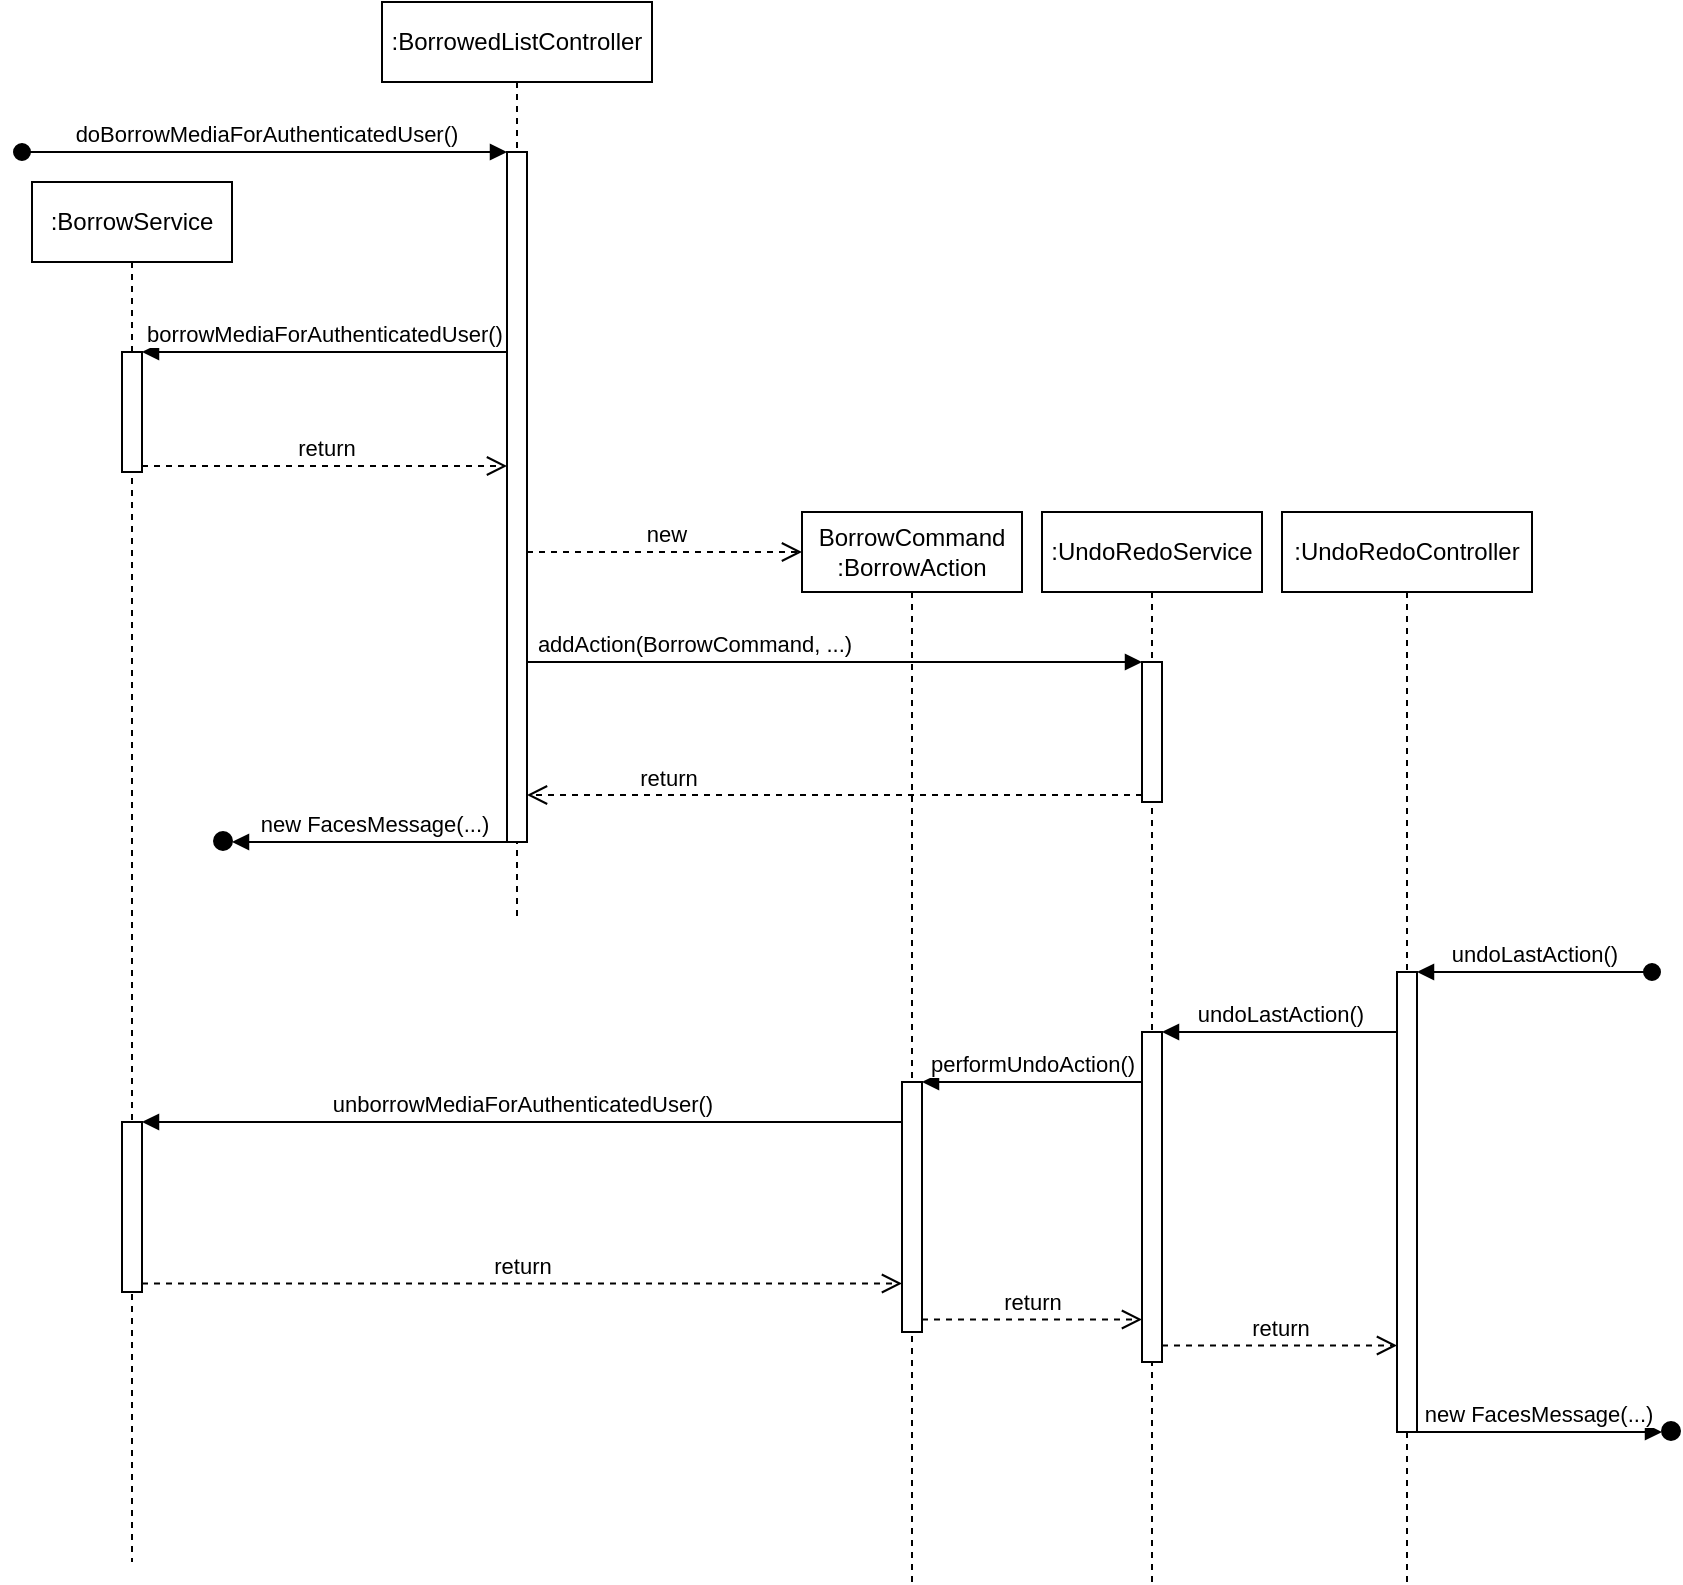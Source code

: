 <mxfile version="14.2.4" type="device"><diagram id="kgpKYQtTHZ0yAKxKKP6v" name="Page-1"><mxGraphModel dx="1248" dy="634" grid="1" gridSize="5" guides="1" tooltips="1" connect="1" arrows="1" fold="1" page="1" pageScale="1" pageWidth="850" pageHeight="1100" math="0" shadow="0"><root><mxCell id="0"/><mxCell id="1" parent="0"/><mxCell id="mXGKC5_6O9h4t5hGr4B0-1" value=":UndoRedoService" style="shape=umlLifeline;perimeter=lifelinePerimeter;whiteSpace=wrap;html=1;container=1;collapsible=0;recursiveResize=0;outlineConnect=0;" vertex="1" parent="1"><mxGeometry x="525" y="275" width="110" height="535" as="geometry"/></mxCell><mxCell id="mXGKC5_6O9h4t5hGr4B0-9" value="" style="html=1;points=[];perimeter=orthogonalPerimeter;" vertex="1" parent="mXGKC5_6O9h4t5hGr4B0-1"><mxGeometry x="50" y="75" width="10" height="70" as="geometry"/></mxCell><mxCell id="mXGKC5_6O9h4t5hGr4B0-25" value="" style="html=1;points=[];perimeter=orthogonalPerimeter;" vertex="1" parent="mXGKC5_6O9h4t5hGr4B0-1"><mxGeometry x="50" y="260" width="10" height="165" as="geometry"/></mxCell><mxCell id="mXGKC5_6O9h4t5hGr4B0-2" value=":BorrowedListController" style="shape=umlLifeline;perimeter=lifelinePerimeter;whiteSpace=wrap;html=1;container=1;collapsible=0;recursiveResize=0;outlineConnect=0;" vertex="1" parent="1"><mxGeometry x="195" y="20" width="135" height="460" as="geometry"/></mxCell><mxCell id="mXGKC5_6O9h4t5hGr4B0-5" value="" style="html=1;points=[];perimeter=orthogonalPerimeter;" vertex="1" parent="mXGKC5_6O9h4t5hGr4B0-2"><mxGeometry x="62.5" y="75" width="10" height="345" as="geometry"/></mxCell><mxCell id="mXGKC5_6O9h4t5hGr4B0-3" value=":UndoRedoController" style="shape=umlLifeline;perimeter=lifelinePerimeter;whiteSpace=wrap;html=1;container=1;collapsible=0;recursiveResize=0;outlineConnect=0;" vertex="1" parent="1"><mxGeometry x="645" y="275" width="125" height="535" as="geometry"/></mxCell><mxCell id="mXGKC5_6O9h4t5hGr4B0-23" value="" style="html=1;points=[];perimeter=orthogonalPerimeter;" vertex="1" parent="mXGKC5_6O9h4t5hGr4B0-3"><mxGeometry x="57.5" y="230" width="10" height="230" as="geometry"/></mxCell><mxCell id="mXGKC5_6O9h4t5hGr4B0-24" value="undoLastAction()" style="html=1;verticalAlign=bottom;startArrow=oval;endArrow=block;startSize=8;" edge="1" target="mXGKC5_6O9h4t5hGr4B0-23" parent="mXGKC5_6O9h4t5hGr4B0-3"><mxGeometry relative="1" as="geometry"><mxPoint x="185" y="230" as="sourcePoint"/></mxGeometry></mxCell><mxCell id="mXGKC5_6O9h4t5hGr4B0-4" value="BorrowCommand&lt;br&gt;:BorrowAction" style="shape=umlLifeline;perimeter=lifelinePerimeter;whiteSpace=wrap;html=1;container=1;collapsible=0;recursiveResize=0;outlineConnect=0;" vertex="1" parent="1"><mxGeometry x="405" y="275" width="110" height="535" as="geometry"/></mxCell><mxCell id="mXGKC5_6O9h4t5hGr4B0-28" value="" style="html=1;points=[];perimeter=orthogonalPerimeter;" vertex="1" parent="mXGKC5_6O9h4t5hGr4B0-4"><mxGeometry x="50" y="285" width="10" height="125" as="geometry"/></mxCell><mxCell id="mXGKC5_6O9h4t5hGr4B0-6" value="doBorrowMediaForAuthenticatedUser()" style="html=1;verticalAlign=bottom;startArrow=oval;endArrow=block;startSize=8;" edge="1" target="mXGKC5_6O9h4t5hGr4B0-5" parent="1"><mxGeometry relative="1" as="geometry"><mxPoint x="15" y="95" as="sourcePoint"/></mxGeometry></mxCell><mxCell id="mXGKC5_6O9h4t5hGr4B0-8" value="new" style="html=1;verticalAlign=bottom;endArrow=open;dashed=1;endSize=8;" edge="1" parent="1" source="mXGKC5_6O9h4t5hGr4B0-5"><mxGeometry relative="1" as="geometry"><mxPoint x="270" y="295" as="sourcePoint"/><mxPoint x="405" y="295" as="targetPoint"/></mxGeometry></mxCell><mxCell id="mXGKC5_6O9h4t5hGr4B0-10" value="addAction(BorrowCommand, ...)" style="html=1;verticalAlign=bottom;endArrow=block;entryX=0;entryY=0;" edge="1" target="mXGKC5_6O9h4t5hGr4B0-9" parent="1" source="mXGKC5_6O9h4t5hGr4B0-5"><mxGeometry x="-0.462" relative="1" as="geometry"><mxPoint x="275" y="180" as="sourcePoint"/><mxPoint x="1" as="offset"/></mxGeometry></mxCell><mxCell id="mXGKC5_6O9h4t5hGr4B0-11" value="return" style="html=1;verticalAlign=bottom;endArrow=open;dashed=1;endSize=8;exitX=0;exitY=0.95;" edge="1" source="mXGKC5_6O9h4t5hGr4B0-9" parent="1" target="mXGKC5_6O9h4t5hGr4B0-5"><mxGeometry x="0.545" relative="1" as="geometry"><mxPoint x="270" y="256" as="targetPoint"/><mxPoint as="offset"/></mxGeometry></mxCell><mxCell id="mXGKC5_6O9h4t5hGr4B0-12" value=":BorrowService" style="shape=umlLifeline;perimeter=lifelinePerimeter;whiteSpace=wrap;html=1;container=1;collapsible=0;recursiveResize=0;outlineConnect=0;" vertex="1" parent="1"><mxGeometry x="20" y="110" width="100" height="690" as="geometry"/></mxCell><mxCell id="mXGKC5_6O9h4t5hGr4B0-14" value="" style="html=1;points=[];perimeter=orthogonalPerimeter;" vertex="1" parent="mXGKC5_6O9h4t5hGr4B0-12"><mxGeometry x="45" y="85" width="10" height="60" as="geometry"/></mxCell><mxCell id="mXGKC5_6O9h4t5hGr4B0-37" value="" style="html=1;points=[];perimeter=orthogonalPerimeter;" vertex="1" parent="mXGKC5_6O9h4t5hGr4B0-12"><mxGeometry x="45" y="470" width="10" height="85" as="geometry"/></mxCell><mxCell id="mXGKC5_6O9h4t5hGr4B0-15" value="borrowMediaForAuthenticatedUser()" style="html=1;verticalAlign=bottom;endArrow=block;entryX=1;entryY=0;" edge="1" target="mXGKC5_6O9h4t5hGr4B0-14" parent="1" source="mXGKC5_6O9h4t5hGr4B0-5"><mxGeometry relative="1" as="geometry"><mxPoint x="255" y="170" as="sourcePoint"/></mxGeometry></mxCell><mxCell id="mXGKC5_6O9h4t5hGr4B0-16" value="return" style="html=1;verticalAlign=bottom;endArrow=open;dashed=1;endSize=8;exitX=1;exitY=0.95;" edge="1" source="mXGKC5_6O9h4t5hGr4B0-14" parent="1" target="mXGKC5_6O9h4t5hGr4B0-5"><mxGeometry relative="1" as="geometry"><mxPoint x="255" y="227" as="targetPoint"/></mxGeometry></mxCell><mxCell id="mXGKC5_6O9h4t5hGr4B0-17" value="new FacesMessage(...)" style="html=1;verticalAlign=bottom;endArrow=block;" edge="1" parent="1"><mxGeometry width="80" relative="1" as="geometry"><mxPoint x="261" y="440" as="sourcePoint"/><mxPoint x="120" y="440" as="targetPoint"/></mxGeometry></mxCell><mxCell id="mXGKC5_6O9h4t5hGr4B0-18" value="" style="ellipse;whiteSpace=wrap;html=1;aspect=fixed;fillColor=#000000;rotation=0;" vertex="1" parent="1"><mxGeometry x="111" y="435" width="9" height="9" as="geometry"/></mxCell><mxCell id="mXGKC5_6O9h4t5hGr4B0-27" value="return" style="html=1;verticalAlign=bottom;endArrow=open;dashed=1;endSize=8;exitX=1;exitY=0.95;" edge="1" source="mXGKC5_6O9h4t5hGr4B0-25" parent="1" target="mXGKC5_6O9h4t5hGr4B0-23"><mxGeometry relative="1" as="geometry"><mxPoint x="695" y="692" as="targetPoint"/></mxGeometry></mxCell><mxCell id="mXGKC5_6O9h4t5hGr4B0-26" value="undoLastAction()" style="html=1;verticalAlign=bottom;endArrow=block;entryX=1;entryY=0;" edge="1" target="mXGKC5_6O9h4t5hGr4B0-25" parent="1" source="mXGKC5_6O9h4t5hGr4B0-23"><mxGeometry relative="1" as="geometry"><mxPoint x="645" y="535" as="sourcePoint"/></mxGeometry></mxCell><mxCell id="mXGKC5_6O9h4t5hGr4B0-30" value="return" style="html=1;verticalAlign=bottom;endArrow=open;dashed=1;endSize=8;exitX=1;exitY=0.95;" edge="1" source="mXGKC5_6O9h4t5hGr4B0-28" parent="1" target="mXGKC5_6O9h4t5hGr4B0-25"><mxGeometry relative="1" as="geometry"><mxPoint x="565" y="656" as="targetPoint"/></mxGeometry></mxCell><mxCell id="mXGKC5_6O9h4t5hGr4B0-29" value="performUndoAction()" style="html=1;verticalAlign=bottom;endArrow=block;entryX=1;entryY=0;" edge="1" target="mXGKC5_6O9h4t5hGr4B0-28" parent="1" source="mXGKC5_6O9h4t5hGr4B0-25"><mxGeometry relative="1" as="geometry"><mxPoint x="570" y="570" as="sourcePoint"/></mxGeometry></mxCell><mxCell id="mXGKC5_6O9h4t5hGr4B0-38" value="unborrowMediaForAuthenticatedUser()" style="html=1;verticalAlign=bottom;endArrow=block;entryX=1;entryY=0;" edge="1" target="mXGKC5_6O9h4t5hGr4B0-37" parent="1" source="mXGKC5_6O9h4t5hGr4B0-28"><mxGeometry relative="1" as="geometry"><mxPoint x="450" y="593" as="sourcePoint"/></mxGeometry></mxCell><mxCell id="mXGKC5_6O9h4t5hGr4B0-39" value="return" style="html=1;verticalAlign=bottom;endArrow=open;dashed=1;endSize=8;exitX=1;exitY=0.95;" edge="1" source="mXGKC5_6O9h4t5hGr4B0-37" parent="1" target="mXGKC5_6O9h4t5hGr4B0-28"><mxGeometry relative="1" as="geometry"><mxPoint x="445" y="650" as="targetPoint"/></mxGeometry></mxCell><mxCell id="mXGKC5_6O9h4t5hGr4B0-42" value="new FacesMessage(...)" style="html=1;verticalAlign=bottom;endArrow=block;" edge="1" parent="1"><mxGeometry width="80" relative="1" as="geometry"><mxPoint x="710" y="735" as="sourcePoint"/><mxPoint x="835" y="735" as="targetPoint"/></mxGeometry></mxCell><mxCell id="mXGKC5_6O9h4t5hGr4B0-43" value="" style="ellipse;whiteSpace=wrap;html=1;aspect=fixed;fillColor=#000000;rotation=0;" vertex="1" parent="1"><mxGeometry x="835" y="730" width="9" height="9" as="geometry"/></mxCell></root></mxGraphModel></diagram></mxfile>